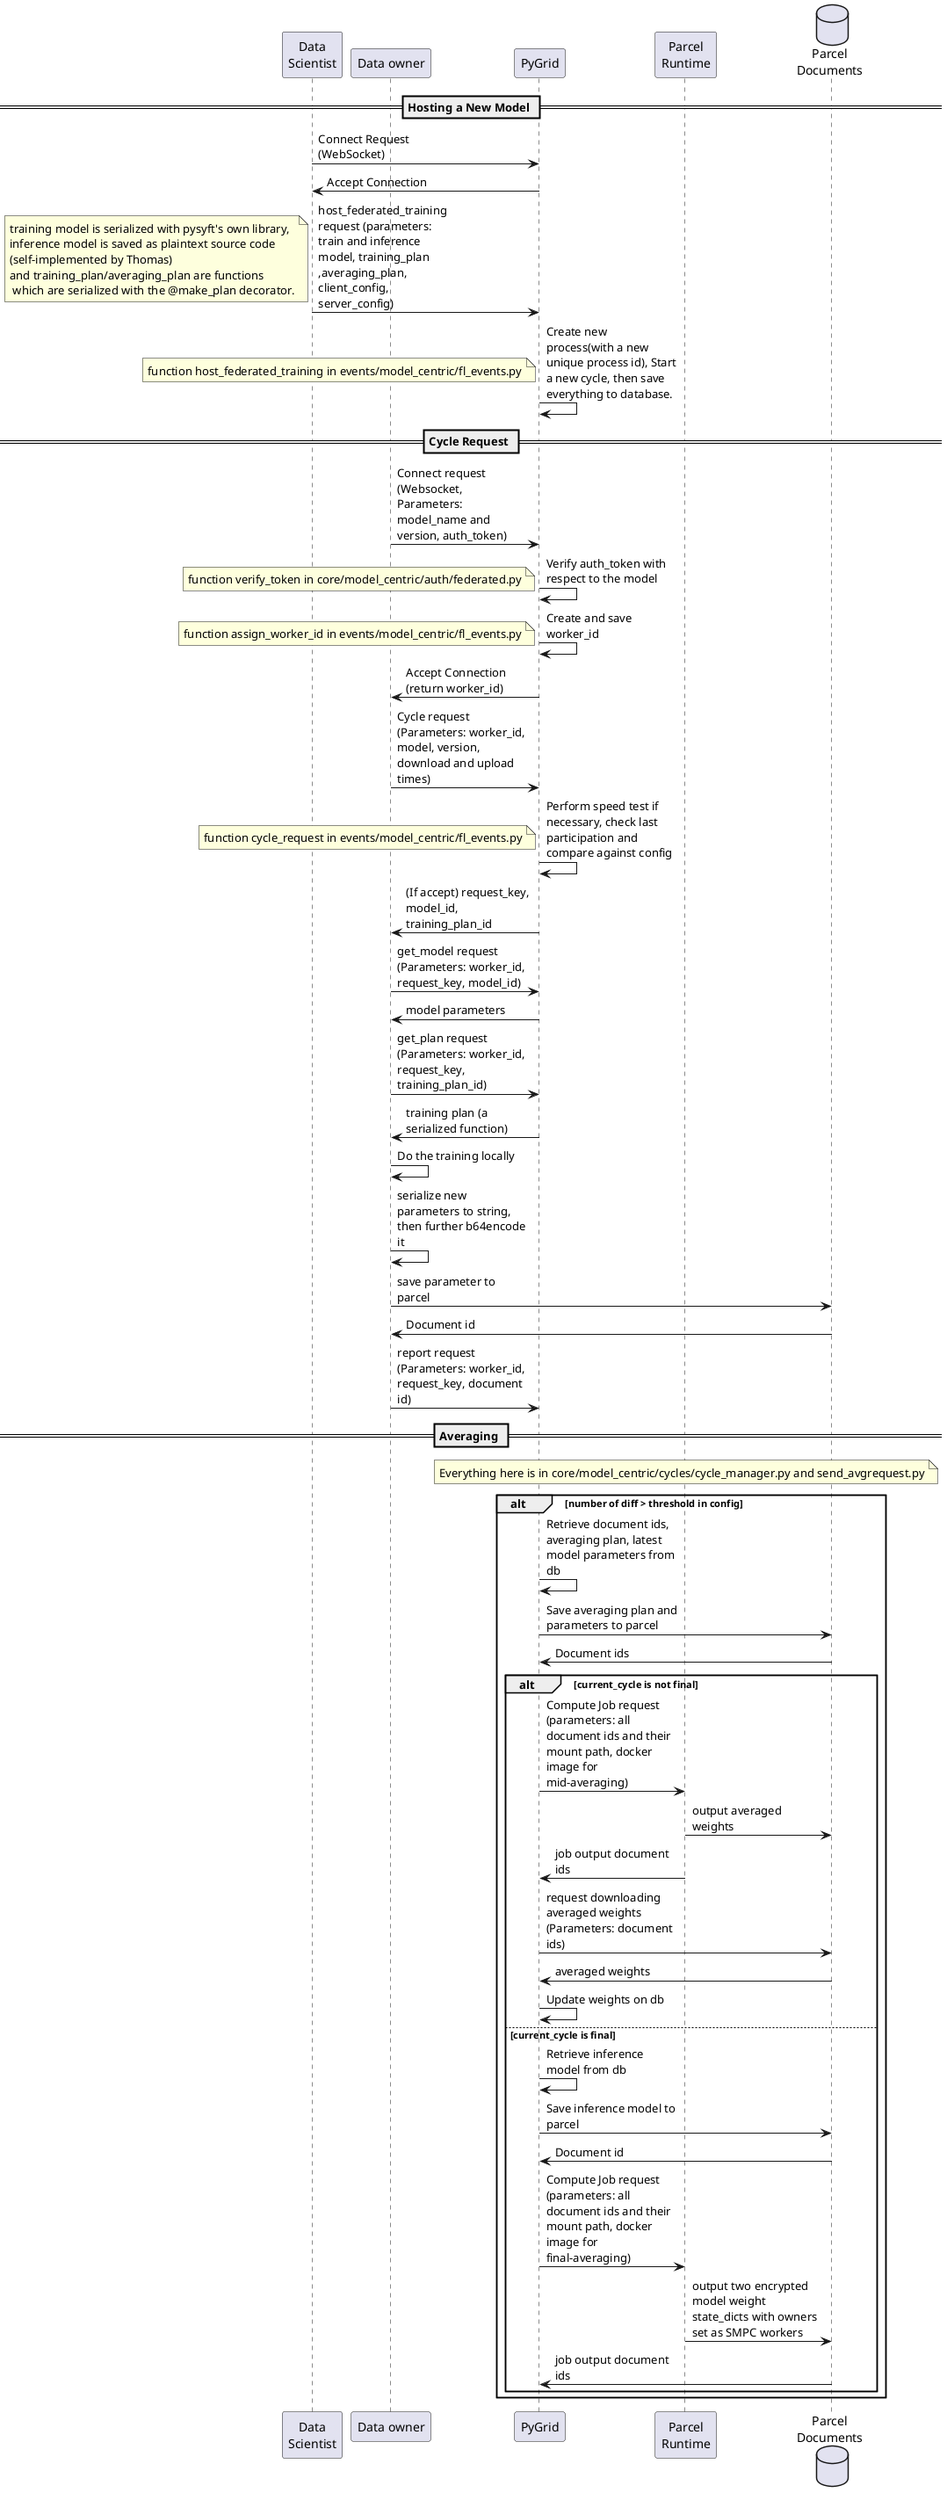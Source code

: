 @startuml DeML Sequence

' TODO: @Thomas
' draw sequence diagram to illustrate the work inside PyGrid in details,
' include at least the following:
' PyGrid, Parcel, Parcel jobs
' Make reference to code file and function as appropriate
skinparam maxMessageSize 150
participant "Data\nScientist" as ds  
participant "Data owner" as do
participant PyGrid as pygrid
participant "Parcel\nRuntime" as parcel
database "Parcel\nDocuments" as padb



== Hosting a New Model ==
ds -> pygrid: Connect Request (WebSocket)
pygrid -> ds: Accept Connection 
ds -> pygrid: host_federated_training request (parameters: train and inference model, training_plan ,averaging_plan, client_config, server_config)
note left: training model is serialized with pysyft's own library,\ninference model is saved as plaintext source code\n(self-implemented by Thomas)\nand training_plan/averaging_plan are functions\n which are serialized with the @make_plan decorator.
pygrid -> pygrid: Create new process(with a new unique process id), Start a new cycle, then save everything to database.
note left: function host_federated_training in events/model_centric/fl_events.py
== Cycle Request ==
do -> pygrid: Connect request (Websocket, Parameters: model_name and version, auth_token)
pygrid -> pygrid: Verify auth_token with respect to the model
note left: function verify_token in core/model_centric/auth/federated.py
pygrid -> pygrid: Create and save worker_id
note left: function assign_worker_id in events/model_centric/fl_events.py
pygrid -> do: Accept Connection (return worker_id)
do -> pygrid: Cycle request (Parameters: worker_id, model, version, download and upload times)
pygrid -> pygrid: Perform speed test if necessary, check last participation and compare against config
note left: function cycle_request in events/model_centric/fl_events.py
pygrid -> do: (If accept) request_key, model_id, training_plan_id
do -> pygrid: get_model request (Parameters: worker_id, request_key, model_id)
pygrid -> do: model parameters
do -> pygrid: get_plan request (Parameters: worker_id, request_key, training_plan_id)
pygrid -> do: training plan (a serialized function)
do -> do: Do the training locally 
do -> do: serialize new parameters to string, then further b64encode it
do -> padb: save parameter to parcel
padb -> do: Document id
do -> pygrid: report request (Parameters: worker_id, request_key, document id)
== Averaging ==
note over pygrid, padb: Everything here is in core/model_centric/cycles/cycle_manager.py and send_avgrequest.py
alt number of diff > threshold in config 
    pygrid -> pygrid: Retrieve document ids, averaging plan, latest model parameters from db
    pygrid -> padb: Save averaging plan and parameters to parcel
    padb -> pygrid: Document ids
    alt current_cycle is not final
        pygrid -> parcel: Compute Job request (parameters: all document ids and their mount path, docker image for mid-averaging)
        parcel -> padb: output averaged weights
        parcel -> pygrid: job output document ids
        pygrid -> padb: request downloading averaged weights (Parameters: document ids)
        padb -> pygrid: averaged weights
        pygrid -> pygrid: Update weights on db
    else current_cycle is final
        pygrid -> pygrid: Retrieve inference model from db
        pygrid -> padb: Save inference model to parcel
        padb -> pygrid: Document id
        pygrid -> parcel: Compute Job request (parameters: all document ids and their mount path, docker image for final-averaging)
        parcel -> padb: output two encrypted model weight state_dicts with owners set as SMPC workers
        padb -> pygrid: job output document ids
    end
end
@enduml
